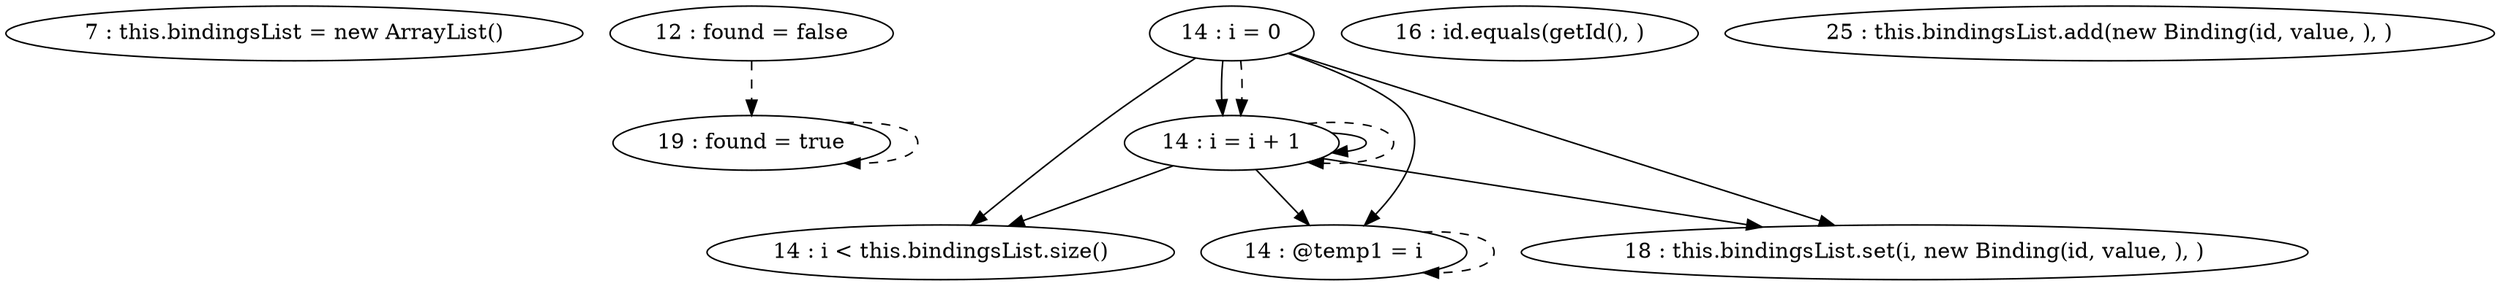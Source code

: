 digraph G {
"7 : this.bindingsList = new ArrayList()"
"12 : found = false"
"12 : found = false" -> "19 : found = true" [style=dashed]
"14 : i = 0"
"14 : i = 0" -> "14 : i < this.bindingsList.size()"
"14 : i = 0" -> "14 : @temp1 = i"
"14 : i = 0" -> "18 : this.bindingsList.set(i, new Binding(id, value, ), )"
"14 : i = 0" -> "14 : i = i + 1"
"14 : i = 0" -> "14 : i = i + 1" [style=dashed]
"14 : i < this.bindingsList.size()"
"16 : id.equals(getId(), )"
"18 : this.bindingsList.set(i, new Binding(id, value, ), )"
"19 : found = true"
"19 : found = true" -> "19 : found = true" [style=dashed]
"14 : @temp1 = i"
"14 : @temp1 = i" -> "14 : @temp1 = i" [style=dashed]
"14 : i = i + 1"
"14 : i = i + 1" -> "14 : i < this.bindingsList.size()"
"14 : i = i + 1" -> "14 : @temp1 = i"
"14 : i = i + 1" -> "18 : this.bindingsList.set(i, new Binding(id, value, ), )"
"14 : i = i + 1" -> "14 : i = i + 1"
"14 : i = i + 1" -> "14 : i = i + 1" [style=dashed]
"25 : this.bindingsList.add(new Binding(id, value, ), )"
}